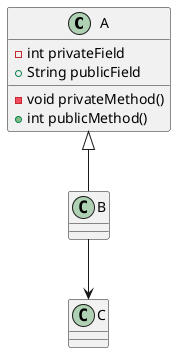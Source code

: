 @startuml 
class A { 
-int privateField
+String publicField
-void privateMethod()
+int publicMethod()
}
class B {
}
class C {
}
A <|-- B
B --> C
@enduml
